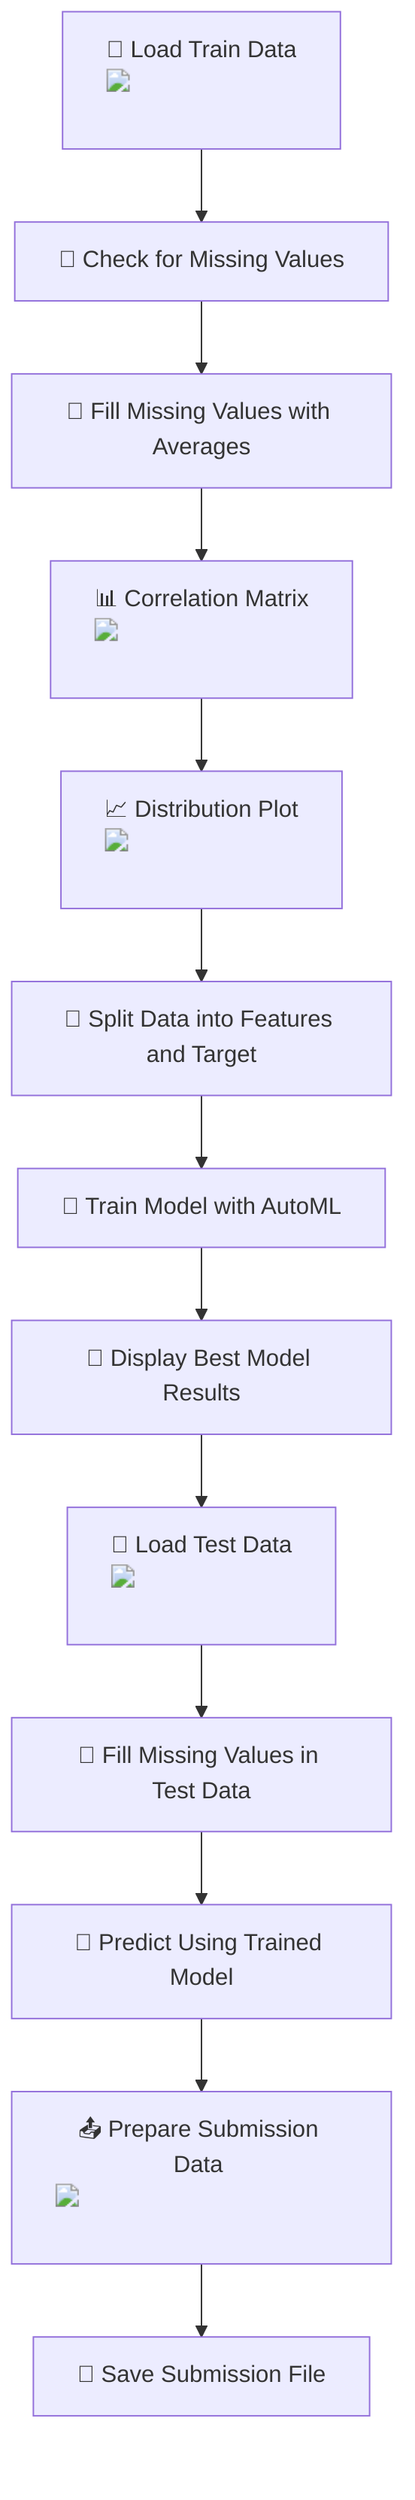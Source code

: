 flowchart TD
    A["📁 Load Train Data <img src='icons/file.svg' /> <br/>"] --> B["🧪 Check for Missing Values"]
    B --> C["🔧 Fill Missing Values with Averages"]
    C --> D["📊 Correlation Matrix <img src='dummy_plots/heatmap_template.svg' /> <br/>"]
    D --> E["📈 Distribution Plot <img src='dummy_plots/hist_template.svg' /> <br/>"]
    E --> F["🔄 Split Data into Features and Target"]
    F --> G["🤖 Train Model with AutoML"]
    G --> H["📜 Display Best Model Results"]
    H --> I["📁 Load Test Data <img src='icons/file.svg' /> <br/>"]
    I --> J["🔧 Fill Missing Values in Test Data"]
    J --> K["🔄 Predict Using Trained Model"]
    K --> L["📤 Prepare Submission Data <img src='icons/table.svg' /> <br/>"]
    L --> M["💾 Save Submission File"]